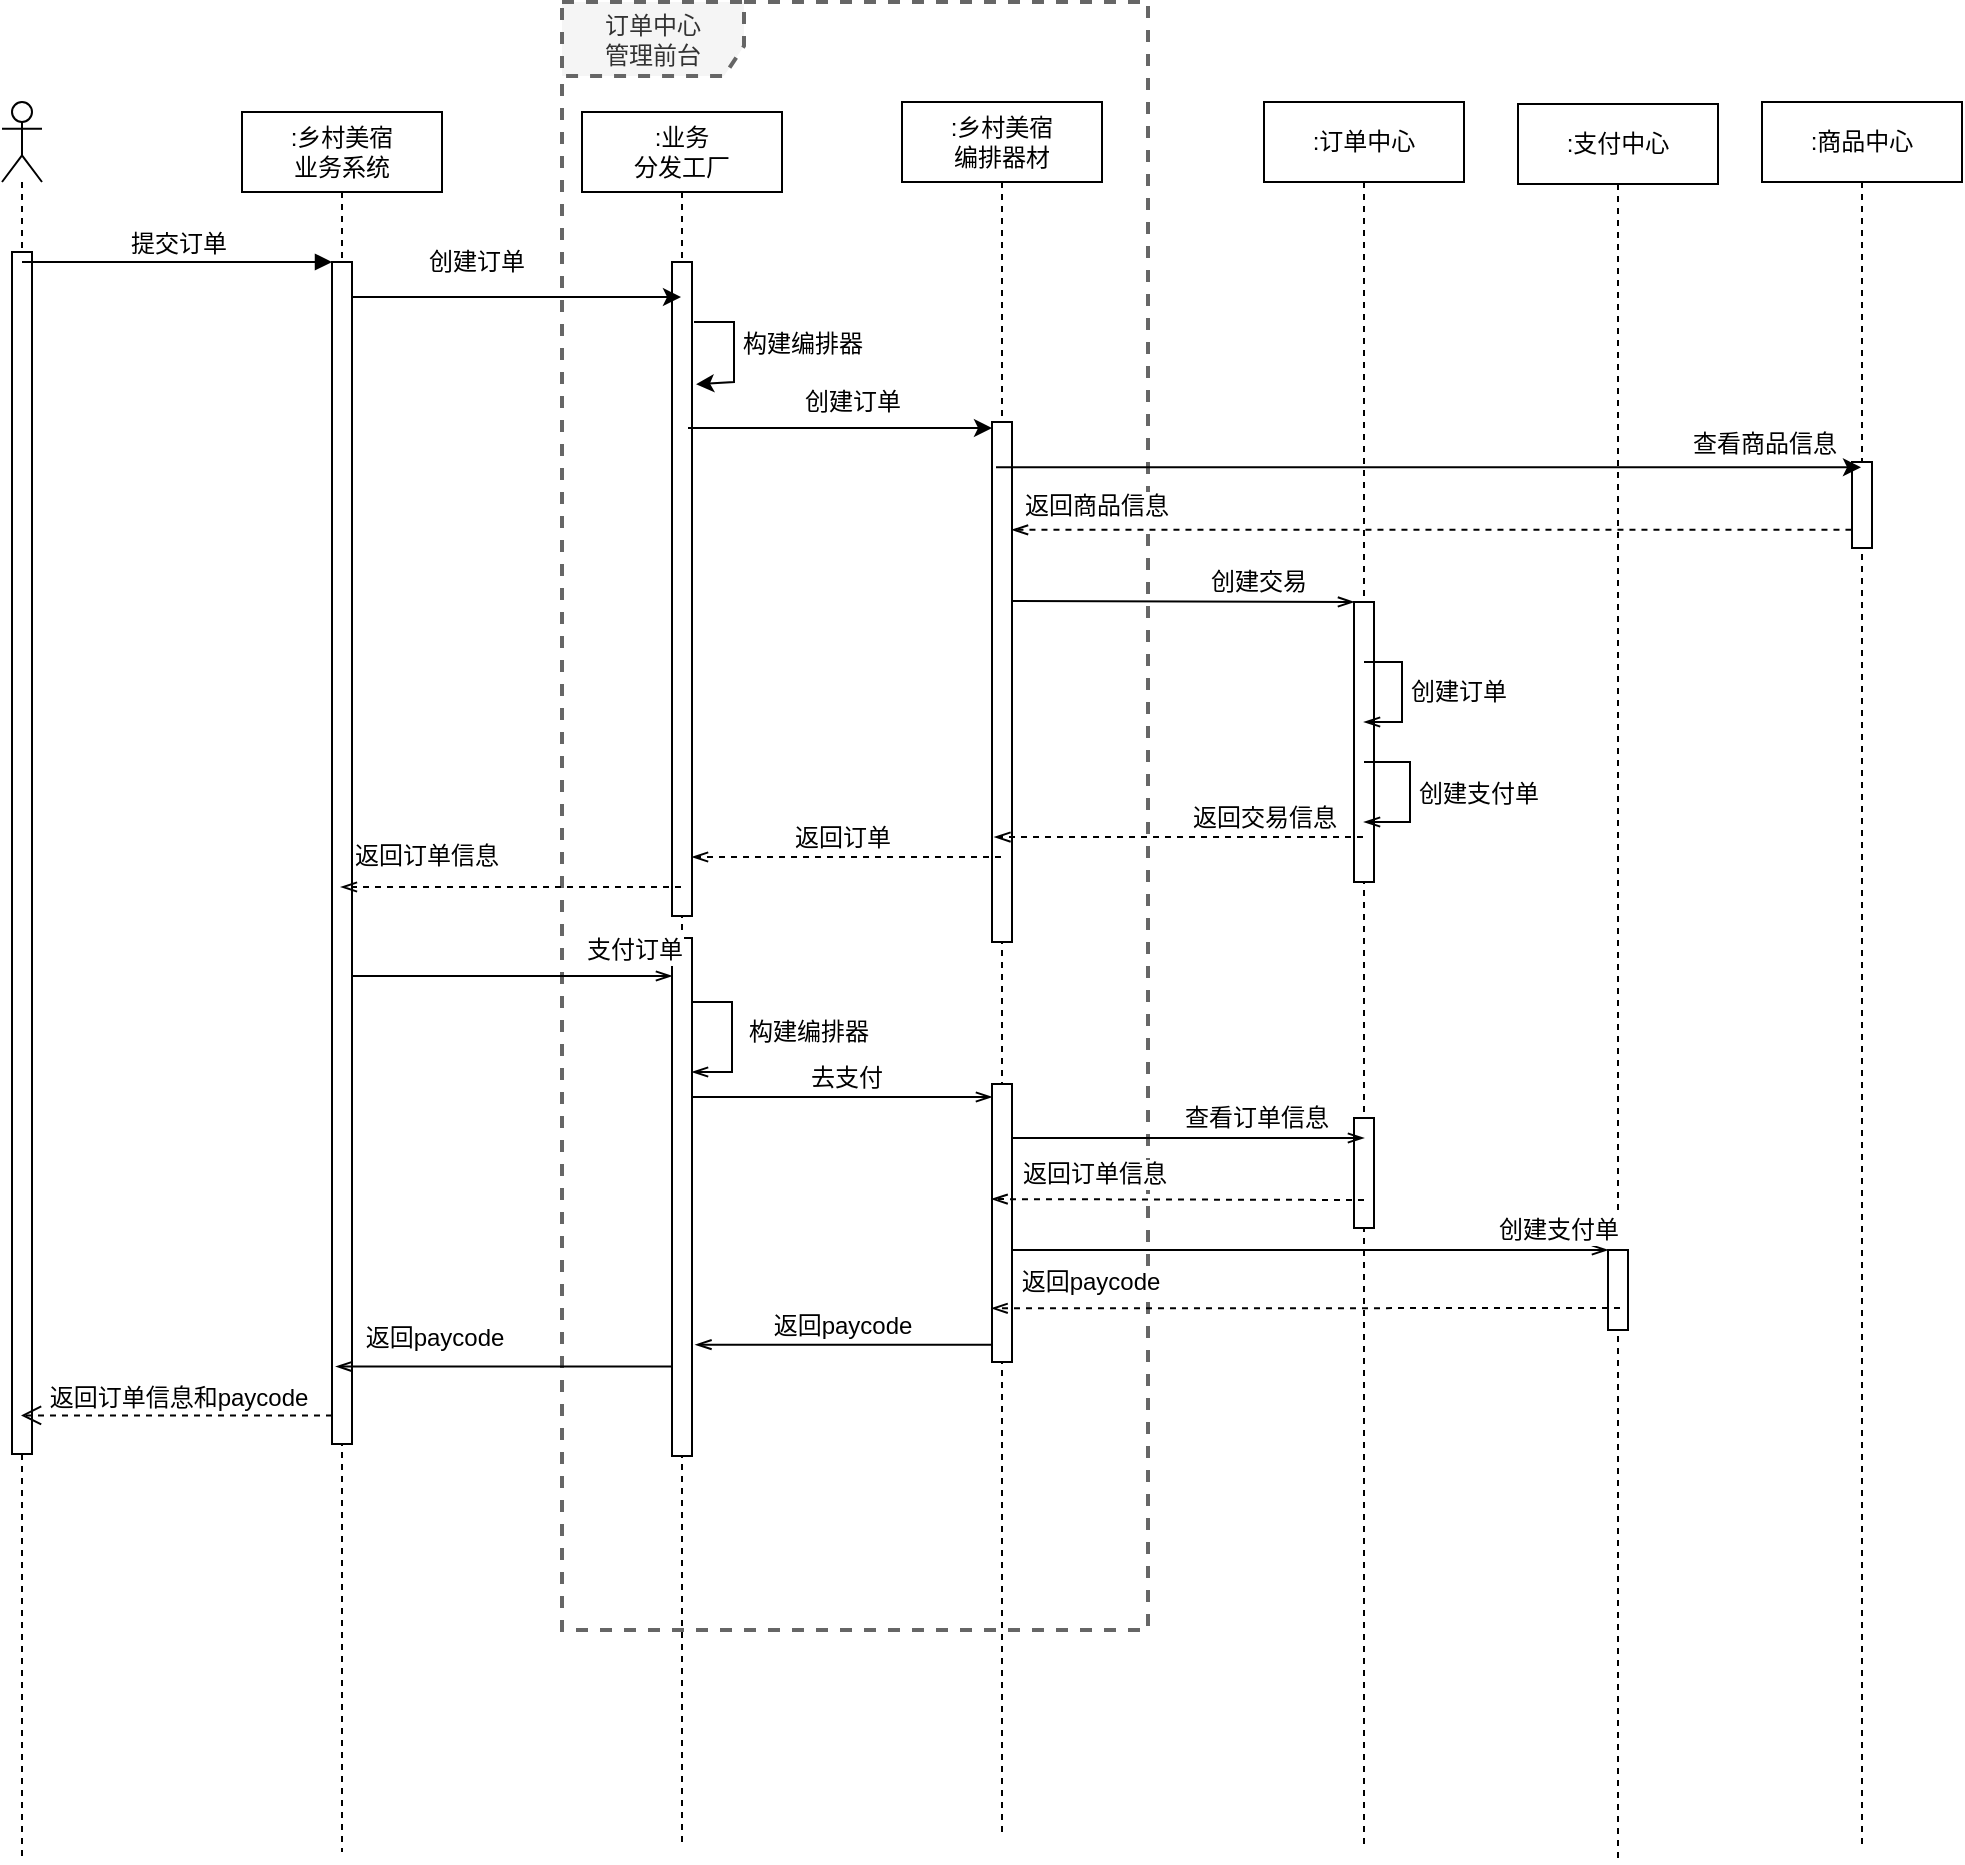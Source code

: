 <mxfile version="13.4.5" type="github" pages="2">
  <diagram id="gAt-9Gm0yhOiKPh7kjHq" name="提交订单">
    <mxGraphModel dx="1083" dy="1079" grid="0" gridSize="10" guides="1" tooltips="1" connect="1" arrows="1" fold="1" page="0" pageScale="1" pageWidth="827" pageHeight="1169" math="0" shadow="0">
      <root>
        <mxCell id="0" />
        <mxCell id="1" parent="0" />
        <mxCell id="vg4i-4gwripDsBsRWcko-1" value="订单中心&lt;br&gt;管理前台" style="shape=umlFrame;whiteSpace=wrap;html=1;labelBackgroundColor=none;fontSize=12;width=91;height=37;strokeColor=#666666;fontColor=#333333;fillColor=#f5f5f5;swimlaneFillColor=none;strokeWidth=2;dashed=1;" vertex="1" parent="1">
          <mxGeometry x="320" y="-10" width="293" height="814" as="geometry" />
        </mxCell>
        <mxCell id="vg4i-4gwripDsBsRWcko-2" value="" style="shape=umlLifeline;participant=umlActor;perimeter=lifelinePerimeter;whiteSpace=wrap;html=1;container=1;collapsible=0;recursiveResize=0;verticalAlign=top;spacingTop=36;outlineConnect=0;labelBackgroundColor=none;fontSize=12;size=40;" vertex="1" parent="1">
          <mxGeometry x="40" y="40" width="20" height="880" as="geometry" />
        </mxCell>
        <mxCell id="jK4DNSi2ChgV_M22fzrw-1" value="" style="html=1;points=[];perimeter=orthogonalPerimeter;" vertex="1" parent="vg4i-4gwripDsBsRWcko-2">
          <mxGeometry x="5" y="75" width="10" height="601" as="geometry" />
        </mxCell>
        <mxCell id="vg4i-4gwripDsBsRWcko-3" value=":乡村美宿&lt;br&gt;业务系统" style="shape=umlLifeline;perimeter=lifelinePerimeter;whiteSpace=wrap;html=1;container=1;collapsible=0;recursiveResize=0;outlineConnect=0;labelBackgroundColor=none;fontSize=12;" vertex="1" parent="1">
          <mxGeometry x="160" y="45" width="100" height="870" as="geometry" />
        </mxCell>
        <mxCell id="vg4i-4gwripDsBsRWcko-4" value="" style="html=1;points=[];perimeter=orthogonalPerimeter;labelBackgroundColor=none;fontSize=12;" vertex="1" parent="vg4i-4gwripDsBsRWcko-3">
          <mxGeometry x="45" y="75" width="10" height="591" as="geometry" />
        </mxCell>
        <mxCell id="vg4i-4gwripDsBsRWcko-5" value="提交订单" style="html=1;verticalAlign=bottom;endArrow=block;entryX=0;entryY=0;strokeColor=#000000;strokeWidth=1;fontSize=12;" edge="1" parent="1" source="vg4i-4gwripDsBsRWcko-2" target="vg4i-4gwripDsBsRWcko-4">
          <mxGeometry relative="1" as="geometry">
            <mxPoint x="135" y="230" as="sourcePoint" />
          </mxGeometry>
        </mxCell>
        <mxCell id="vg4i-4gwripDsBsRWcko-6" value="返回订单信息和paycode" style="html=1;verticalAlign=bottom;endArrow=open;dashed=1;endSize=8;exitX=0;exitY=0.95;strokeColor=#000000;strokeWidth=1;fontSize=12;" edge="1" parent="1">
          <mxGeometry x="-0.01" relative="1" as="geometry">
            <mxPoint x="49.5" y="696.7" as="targetPoint" />
            <mxPoint x="205" y="696.7" as="sourcePoint" />
            <mxPoint as="offset" />
          </mxGeometry>
        </mxCell>
        <mxCell id="vg4i-4gwripDsBsRWcko-7" value=":业务&lt;br&gt;分发工厂" style="shape=umlLifeline;perimeter=lifelinePerimeter;whiteSpace=wrap;html=1;container=1;collapsible=0;recursiveResize=0;outlineConnect=0;labelBackgroundColor=none;fontSize=12;" vertex="1" parent="1">
          <mxGeometry x="330" y="45" width="100" height="865" as="geometry" />
        </mxCell>
        <mxCell id="vg4i-4gwripDsBsRWcko-8" value="" style="html=1;points=[];perimeter=orthogonalPerimeter;labelBackgroundColor=none;fontSize=12;" vertex="1" parent="vg4i-4gwripDsBsRWcko-7">
          <mxGeometry x="45" y="75" width="10" height="327" as="geometry" />
        </mxCell>
        <mxCell id="vg4i-4gwripDsBsRWcko-9" value="构建编排器" style="edgeStyle=none;rounded=0;orthogonalLoop=1;jettySize=auto;html=1;strokeColor=#000000;strokeWidth=1;fontSize=12;entryX=1.103;entryY=0.175;entryDx=0;entryDy=0;entryPerimeter=0;" edge="1" parent="vg4i-4gwripDsBsRWcko-7">
          <mxGeometry x="-0.42" y="-36" relative="1" as="geometry">
            <mxPoint x="56" y="105" as="sourcePoint" />
            <mxPoint x="57.03" y="136.125" as="targetPoint" />
            <Array as="points">
              <mxPoint x="76" y="105" />
              <mxPoint x="76" y="135" />
            </Array>
            <mxPoint x="70" y="11" as="offset" />
          </mxGeometry>
        </mxCell>
        <mxCell id="vg4i-4gwripDsBsRWcko-10" value="" style="html=1;points=[];perimeter=orthogonalPerimeter;labelBackgroundColor=none;fontSize=12;" vertex="1" parent="vg4i-4gwripDsBsRWcko-7">
          <mxGeometry x="45" y="413" width="10" height="259" as="geometry" />
        </mxCell>
        <mxCell id="vg4i-4gwripDsBsRWcko-11" style="edgeStyle=none;rounded=0;orthogonalLoop=1;jettySize=auto;html=1;endArrow=openThin;endFill=0;strokeColor=#000000;strokeWidth=1;fontSize=12;" edge="1" parent="vg4i-4gwripDsBsRWcko-7">
          <mxGeometry relative="1" as="geometry">
            <mxPoint x="55" y="445" as="sourcePoint" />
            <mxPoint x="55" y="480" as="targetPoint" />
            <Array as="points">
              <mxPoint x="75" y="445" />
              <mxPoint x="75" y="480" />
            </Array>
          </mxGeometry>
        </mxCell>
        <mxCell id="vg4i-4gwripDsBsRWcko-12" value="构建编排器" style="edgeLabel;html=1;align=center;verticalAlign=middle;resizable=0;points=[];fontSize=12;" vertex="1" connectable="0" parent="vg4i-4gwripDsBsRWcko-11">
          <mxGeometry x="-0.107" y="-1" relative="1" as="geometry">
            <mxPoint x="39" y="1.67" as="offset" />
          </mxGeometry>
        </mxCell>
        <mxCell id="vg4i-4gwripDsBsRWcko-13" style="edgeStyle=none;rounded=0;orthogonalLoop=1;jettySize=auto;html=1;strokeColor=#000000;strokeWidth=1;fontSize=12;" edge="1" parent="1" target="vg4i-4gwripDsBsRWcko-7">
          <mxGeometry relative="1" as="geometry">
            <mxPoint x="215" y="137.5" as="sourcePoint" />
            <mxPoint x="392" y="138" as="targetPoint" />
          </mxGeometry>
        </mxCell>
        <mxCell id="vg4i-4gwripDsBsRWcko-14" value="创建订单" style="edgeLabel;html=1;align=center;verticalAlign=middle;resizable=0;points=[];fontSize=12;" vertex="1" connectable="0" parent="vg4i-4gwripDsBsRWcko-13">
          <mxGeometry x="-0.1" relative="1" as="geometry">
            <mxPoint x="-12.37" y="-17.5" as="offset" />
          </mxGeometry>
        </mxCell>
        <mxCell id="vg4i-4gwripDsBsRWcko-15" value=":乡村美宿&lt;br&gt;编排器材" style="shape=umlLifeline;perimeter=lifelinePerimeter;whiteSpace=wrap;html=1;container=1;collapsible=0;recursiveResize=0;outlineConnect=0;labelBackgroundColor=none;fontSize=12;" vertex="1" parent="1">
          <mxGeometry x="490" y="40" width="100" height="865" as="geometry" />
        </mxCell>
        <mxCell id="vg4i-4gwripDsBsRWcko-16" value="" style="html=1;points=[];perimeter=orthogonalPerimeter;labelBackgroundColor=none;fontSize=12;" vertex="1" parent="vg4i-4gwripDsBsRWcko-15">
          <mxGeometry x="45" y="160" width="10" height="260" as="geometry" />
        </mxCell>
        <mxCell id="vg4i-4gwripDsBsRWcko-17" value="" style="html=1;points=[];perimeter=orthogonalPerimeter;labelBackgroundColor=none;fontSize=12;" vertex="1" parent="vg4i-4gwripDsBsRWcko-15">
          <mxGeometry x="45" y="491" width="10" height="139" as="geometry" />
        </mxCell>
        <mxCell id="vg4i-4gwripDsBsRWcko-18" style="edgeStyle=none;rounded=0;orthogonalLoop=1;jettySize=auto;html=1;strokeColor=#000000;strokeWidth=1;fontSize=12;" edge="1" parent="1" target="vg4i-4gwripDsBsRWcko-16">
          <mxGeometry relative="1" as="geometry">
            <mxPoint x="383" y="203" as="sourcePoint" />
            <mxPoint x="603.43" y="202.8" as="targetPoint" />
          </mxGeometry>
        </mxCell>
        <mxCell id="vg4i-4gwripDsBsRWcko-19" value="创建订单" style="edgeLabel;html=1;align=center;verticalAlign=middle;resizable=0;points=[];fontSize=12;" vertex="1" connectable="0" parent="vg4i-4gwripDsBsRWcko-18">
          <mxGeometry x="0.08" y="3" relative="1" as="geometry">
            <mxPoint y="-9.8" as="offset" />
          </mxGeometry>
        </mxCell>
        <mxCell id="vg4i-4gwripDsBsRWcko-20" value=":商品中心" style="shape=umlLifeline;perimeter=lifelinePerimeter;whiteSpace=wrap;html=1;container=1;collapsible=0;recursiveResize=0;outlineConnect=0;labelBackgroundColor=none;fontSize=12;" vertex="1" parent="1">
          <mxGeometry x="920" y="40" width="100" height="874" as="geometry" />
        </mxCell>
        <mxCell id="vg4i-4gwripDsBsRWcko-21" value="" style="html=1;points=[];perimeter=orthogonalPerimeter;labelBackgroundColor=none;fontSize=12;" vertex="1" parent="vg4i-4gwripDsBsRWcko-20">
          <mxGeometry x="45" y="180" width="10" height="43" as="geometry" />
        </mxCell>
        <mxCell id="vg4i-4gwripDsBsRWcko-22" style="edgeStyle=none;rounded=0;orthogonalLoop=1;jettySize=auto;html=1;strokeColor=#000000;strokeWidth=1;fontSize=12;exitX=0.2;exitY=0.087;exitDx=0;exitDy=0;exitPerimeter=0;" edge="1" parent="1" source="vg4i-4gwripDsBsRWcko-16" target="vg4i-4gwripDsBsRWcko-20">
          <mxGeometry relative="1" as="geometry">
            <mxPoint x="599.667" y="222.5" as="sourcePoint" />
            <mxPoint x="1022" y="223" as="targetPoint" />
          </mxGeometry>
        </mxCell>
        <mxCell id="vg4i-4gwripDsBsRWcko-23" value="查看商品信息" style="edgeLabel;html=1;align=center;verticalAlign=middle;resizable=0;points=[];fontSize=12;" vertex="1" connectable="0" parent="vg4i-4gwripDsBsRWcko-22">
          <mxGeometry x="-0.018" y="1" relative="1" as="geometry">
            <mxPoint x="171.0" y="-11" as="offset" />
          </mxGeometry>
        </mxCell>
        <mxCell id="vg4i-4gwripDsBsRWcko-24" style="edgeStyle=none;rounded=0;orthogonalLoop=1;jettySize=auto;html=1;strokeColor=#000000;strokeWidth=1;fontSize=12;endArrow=openThin;endFill=0;dashed=1;exitX=-0.027;exitY=0.789;exitDx=0;exitDy=0;exitPerimeter=0;" edge="1" parent="1" source="vg4i-4gwripDsBsRWcko-21" target="vg4i-4gwripDsBsRWcko-16">
          <mxGeometry relative="1" as="geometry">
            <mxPoint x="1021" y="250" as="sourcePoint" />
            <mxPoint x="599.667" y="255.0" as="targetPoint" />
          </mxGeometry>
        </mxCell>
        <mxCell id="vg4i-4gwripDsBsRWcko-25" value="返回商品信息" style="edgeLabel;html=1;align=center;verticalAlign=middle;resizable=0;points=[];fontSize=12;" vertex="1" connectable="0" parent="vg4i-4gwripDsBsRWcko-24">
          <mxGeometry x="-0.303" y="-1" relative="1" as="geometry">
            <mxPoint x="-231.06" y="-11.43" as="offset" />
          </mxGeometry>
        </mxCell>
        <mxCell id="vg4i-4gwripDsBsRWcko-26" value=":订单中心" style="shape=umlLifeline;perimeter=lifelinePerimeter;whiteSpace=wrap;html=1;container=1;collapsible=0;recursiveResize=0;outlineConnect=0;labelBackgroundColor=none;fontSize=12;" vertex="1" parent="1">
          <mxGeometry x="671" y="40" width="100" height="873" as="geometry" />
        </mxCell>
        <mxCell id="vg4i-4gwripDsBsRWcko-27" value="" style="html=1;points=[];perimeter=orthogonalPerimeter;labelBackgroundColor=none;fontSize=12;" vertex="1" parent="vg4i-4gwripDsBsRWcko-26">
          <mxGeometry x="45" y="250" width="10" height="140" as="geometry" />
        </mxCell>
        <mxCell id="vg4i-4gwripDsBsRWcko-28" value="" style="html=1;points=[];perimeter=orthogonalPerimeter;labelBackgroundColor=none;fontSize=12;" vertex="1" parent="vg4i-4gwripDsBsRWcko-26">
          <mxGeometry x="45" y="508" width="10" height="55" as="geometry" />
        </mxCell>
        <mxCell id="vg4i-4gwripDsBsRWcko-29" style="edgeStyle=none;rounded=0;orthogonalLoop=1;jettySize=auto;html=1;endArrow=openThin;endFill=0;strokeColor=#000000;strokeWidth=1;fontSize=12;exitX=1.046;exitY=0.344;exitDx=0;exitDy=0;exitPerimeter=0;" edge="1" parent="1" source="vg4i-4gwripDsBsRWcko-16" target="vg4i-4gwripDsBsRWcko-27">
          <mxGeometry relative="1" as="geometry">
            <mxPoint x="486" y="293" as="sourcePoint" />
            <mxPoint x="722" y="300" as="targetPoint" />
          </mxGeometry>
        </mxCell>
        <mxCell id="vg4i-4gwripDsBsRWcko-30" value="创建交易" style="edgeLabel;html=1;align=center;verticalAlign=middle;resizable=0;points=[];fontSize=12;" vertex="1" connectable="0" parent="vg4i-4gwripDsBsRWcko-29">
          <mxGeometry x="0.43" relative="1" as="geometry">
            <mxPoint y="-10.44" as="offset" />
          </mxGeometry>
        </mxCell>
        <mxCell id="vg4i-4gwripDsBsRWcko-31" style="edgeStyle=none;rounded=0;orthogonalLoop=1;jettySize=auto;html=1;endArrow=openThin;endFill=0;strokeColor=#000000;strokeWidth=1;fontSize=12;" edge="1" parent="1" source="vg4i-4gwripDsBsRWcko-26" target="vg4i-4gwripDsBsRWcko-26">
          <mxGeometry relative="1" as="geometry">
            <mxPoint x="814.998" y="320" as="sourcePoint" />
            <mxPoint x="814.998" y="350" as="targetPoint" />
            <Array as="points">
              <mxPoint x="740" y="320" />
              <mxPoint x="740" y="350" />
            </Array>
          </mxGeometry>
        </mxCell>
        <mxCell id="vg4i-4gwripDsBsRWcko-32" value="创建订单" style="edgeLabel;html=1;align=center;verticalAlign=middle;resizable=0;points=[];fontSize=12;" vertex="1" connectable="0" parent="vg4i-4gwripDsBsRWcko-31">
          <mxGeometry x="-0.393" y="2" relative="1" as="geometry">
            <mxPoint x="26.0" y="13.5" as="offset" />
          </mxGeometry>
        </mxCell>
        <mxCell id="vg4i-4gwripDsBsRWcko-33" style="edgeStyle=none;rounded=0;orthogonalLoop=1;jettySize=auto;html=1;endArrow=openThin;endFill=0;strokeColor=#000000;strokeWidth=1;fontSize=12;" edge="1" parent="1" source="vg4i-4gwripDsBsRWcko-26" target="vg4i-4gwripDsBsRWcko-26">
          <mxGeometry relative="1" as="geometry">
            <mxPoint x="814.998" y="370" as="sourcePoint" />
            <mxPoint x="814.998" y="400" as="targetPoint" />
            <Array as="points">
              <mxPoint x="744" y="370" />
              <mxPoint x="744" y="400" />
            </Array>
          </mxGeometry>
        </mxCell>
        <mxCell id="vg4i-4gwripDsBsRWcko-34" value="创建支付单" style="edgeLabel;html=1;align=center;verticalAlign=middle;resizable=0;points=[];fontSize=12;" vertex="1" connectable="0" parent="vg4i-4gwripDsBsRWcko-33">
          <mxGeometry x="-0.393" y="2" relative="1" as="geometry">
            <mxPoint x="32" y="15.83" as="offset" />
          </mxGeometry>
        </mxCell>
        <mxCell id="vg4i-4gwripDsBsRWcko-35" style="edgeStyle=none;rounded=0;orthogonalLoop=1;jettySize=auto;html=1;endArrow=openThin;endFill=0;strokeColor=#000000;strokeWidth=1;fontSize=12;dashed=1;entryX=0.122;entryY=0.829;entryDx=0;entryDy=0;entryPerimeter=0;" edge="1" parent="1">
          <mxGeometry relative="1" as="geometry">
            <mxPoint x="720.5" y="407.54" as="sourcePoint" />
            <mxPoint x="536.22" y="407.54" as="targetPoint" />
          </mxGeometry>
        </mxCell>
        <mxCell id="vg4i-4gwripDsBsRWcko-36" value="返回交易信息" style="edgeLabel;html=1;align=center;verticalAlign=middle;resizable=0;points=[];fontSize=12;" vertex="1" connectable="0" parent="vg4i-4gwripDsBsRWcko-35">
          <mxGeometry x="-0.458" y="-1" relative="1" as="geometry">
            <mxPoint y="-9" as="offset" />
          </mxGeometry>
        </mxCell>
        <mxCell id="vg4i-4gwripDsBsRWcko-37" style="edgeStyle=none;rounded=0;orthogonalLoop=1;jettySize=auto;html=1;dashed=1;endArrow=openThin;endFill=0;strokeColor=#000000;strokeWidth=1;fontSize=12;" edge="1" parent="1">
          <mxGeometry relative="1" as="geometry">
            <mxPoint x="539.5" y="417.5" as="sourcePoint" />
            <mxPoint x="385" y="417.5" as="targetPoint" />
          </mxGeometry>
        </mxCell>
        <mxCell id="vg4i-4gwripDsBsRWcko-38" value="返回订单" style="edgeLabel;html=1;align=center;verticalAlign=middle;resizable=0;points=[];fontSize=12;" vertex="1" connectable="0" parent="vg4i-4gwripDsBsRWcko-37">
          <mxGeometry x="-0.145" y="-2" relative="1" as="geometry">
            <mxPoint x="-13.46" y="-8" as="offset" />
          </mxGeometry>
        </mxCell>
        <mxCell id="vg4i-4gwripDsBsRWcko-39" style="edgeStyle=none;rounded=0;orthogonalLoop=1;jettySize=auto;html=1;dashed=1;endArrow=openThin;endFill=0;strokeColor=#000000;strokeWidth=1;fontSize=12;" edge="1" parent="1">
          <mxGeometry relative="1" as="geometry">
            <mxPoint x="379.5" y="432.5" as="sourcePoint" />
            <mxPoint x="209.447" y="432.5" as="targetPoint" />
          </mxGeometry>
        </mxCell>
        <mxCell id="vg4i-4gwripDsBsRWcko-40" value="返回订单信息" style="edgeLabel;html=1;align=center;verticalAlign=middle;resizable=0;points=[];fontSize=12;" vertex="1" connectable="0" parent="vg4i-4gwripDsBsRWcko-39">
          <mxGeometry x="0.022" y="-1" relative="1" as="geometry">
            <mxPoint x="-41" y="-14.5" as="offset" />
          </mxGeometry>
        </mxCell>
        <mxCell id="vg4i-4gwripDsBsRWcko-41" style="edgeStyle=none;rounded=0;orthogonalLoop=1;jettySize=auto;html=1;endArrow=openThin;endFill=0;strokeColor=#000000;strokeWidth=1;fontSize=12;" edge="1" parent="1" target="vg4i-4gwripDsBsRWcko-10">
          <mxGeometry relative="1" as="geometry">
            <mxPoint x="215" y="477.0" as="sourcePoint" />
            <mxPoint x="410" y="477" as="targetPoint" />
          </mxGeometry>
        </mxCell>
        <mxCell id="vg4i-4gwripDsBsRWcko-42" value="支付订单" style="edgeLabel;html=1;align=center;verticalAlign=middle;resizable=0;points=[];fontSize=12;" vertex="1" connectable="0" parent="vg4i-4gwripDsBsRWcko-41">
          <mxGeometry x="-0.17" y="3" relative="1" as="geometry">
            <mxPoint x="74" y="-10" as="offset" />
          </mxGeometry>
        </mxCell>
        <mxCell id="vg4i-4gwripDsBsRWcko-43" value="去支付" style="edgeStyle=none;rounded=0;orthogonalLoop=1;jettySize=auto;html=1;endArrow=openThin;endFill=0;strokeColor=#000000;strokeWidth=1;fontSize=12;" edge="1" parent="1">
          <mxGeometry x="0.028" y="10" relative="1" as="geometry">
            <mxPoint x="385" y="537.5" as="sourcePoint" />
            <mxPoint x="535" y="537.5" as="targetPoint" />
            <mxPoint as="offset" />
          </mxGeometry>
        </mxCell>
        <mxCell id="vg4i-4gwripDsBsRWcko-44" style="edgeStyle=none;rounded=0;orthogonalLoop=1;jettySize=auto;html=1;endArrow=openThin;endFill=0;strokeColor=#000000;strokeWidth=1;fontSize=12;" edge="1" parent="1" source="vg4i-4gwripDsBsRWcko-17">
          <mxGeometry relative="1" as="geometry">
            <mxPoint x="615" y="558.04" as="sourcePoint" />
            <mxPoint x="721" y="558" as="targetPoint" />
          </mxGeometry>
        </mxCell>
        <mxCell id="vg4i-4gwripDsBsRWcko-45" value="查看订单信息" style="edgeLabel;html=1;align=center;verticalAlign=middle;resizable=0;points=[];fontSize=12;" vertex="1" connectable="0" parent="vg4i-4gwripDsBsRWcko-44">
          <mxGeometry x="0.142" y="1" relative="1" as="geometry">
            <mxPoint x="21" y="-9" as="offset" />
          </mxGeometry>
        </mxCell>
        <mxCell id="vg4i-4gwripDsBsRWcko-46" style="edgeStyle=none;rounded=0;orthogonalLoop=1;jettySize=auto;html=1;endArrow=openThin;endFill=0;strokeColor=#000000;strokeWidth=1;fontSize=12;dashed=1;entryX=-0.02;entryY=0.414;entryDx=0;entryDy=0;entryPerimeter=0;" edge="1" parent="1" target="vg4i-4gwripDsBsRWcko-17">
          <mxGeometry relative="1" as="geometry">
            <mxPoint x="721" y="589" as="sourcePoint" />
            <mxPoint x="615" y="585.5" as="targetPoint" />
          </mxGeometry>
        </mxCell>
        <mxCell id="vg4i-4gwripDsBsRWcko-47" value="返回订单信息" style="edgeLabel;html=1;align=center;verticalAlign=middle;resizable=0;points=[];fontSize=12;" vertex="1" connectable="0" parent="vg4i-4gwripDsBsRWcko-46">
          <mxGeometry x="-0.423" y="-3" relative="1" as="geometry">
            <mxPoint x="-81.67" y="-10.37" as="offset" />
          </mxGeometry>
        </mxCell>
        <mxCell id="vg4i-4gwripDsBsRWcko-48" value=":支付中心" style="shape=umlLifeline;perimeter=lifelinePerimeter;whiteSpace=wrap;html=1;container=1;collapsible=0;recursiveResize=0;outlineConnect=0;labelBackgroundColor=none;fontSize=12;" vertex="1" parent="1">
          <mxGeometry x="798" y="41" width="100" height="879" as="geometry" />
        </mxCell>
        <mxCell id="vg4i-4gwripDsBsRWcko-49" value="" style="html=1;points=[];perimeter=orthogonalPerimeter;labelBackgroundColor=none;fontSize=12;" vertex="1" parent="vg4i-4gwripDsBsRWcko-48">
          <mxGeometry x="45" y="573" width="10" height="40" as="geometry" />
        </mxCell>
        <mxCell id="vg4i-4gwripDsBsRWcko-50" style="edgeStyle=none;rounded=0;orthogonalLoop=1;jettySize=auto;html=1;endArrow=openThin;endFill=0;strokeColor=#000000;strokeWidth=1;fontSize=12;" edge="1" parent="1" source="vg4i-4gwripDsBsRWcko-17" target="vg4i-4gwripDsBsRWcko-49">
          <mxGeometry relative="1" as="geometry">
            <mxPoint x="615" y="613.64" as="sourcePoint" />
            <mxPoint x="1211.91" y="613.64" as="targetPoint" />
          </mxGeometry>
        </mxCell>
        <mxCell id="vg4i-4gwripDsBsRWcko-51" value="创建支付单" style="edgeLabel;html=1;align=center;verticalAlign=middle;resizable=0;points=[];fontSize=12;" vertex="1" connectable="0" parent="vg4i-4gwripDsBsRWcko-50">
          <mxGeometry x="0.799" relative="1" as="geometry">
            <mxPoint x="5" y="-10.5" as="offset" />
          </mxGeometry>
        </mxCell>
        <mxCell id="vg4i-4gwripDsBsRWcko-52" style="edgeStyle=none;rounded=0;orthogonalLoop=1;jettySize=auto;html=1;dashed=1;endArrow=openThin;endFill=0;strokeColor=#000000;strokeWidth=1;fontSize=12;entryX=-0.02;entryY=0.807;entryDx=0;entryDy=0;entryPerimeter=0;" edge="1" parent="1" target="vg4i-4gwripDsBsRWcko-17">
          <mxGeometry relative="1" as="geometry">
            <mxPoint x="849" y="643" as="sourcePoint" />
            <mxPoint x="616" y="641" as="targetPoint" />
          </mxGeometry>
        </mxCell>
        <mxCell id="vg4i-4gwripDsBsRWcko-53" value="返回paycode" style="edgeLabel;html=1;align=center;verticalAlign=middle;resizable=0;points=[];fontSize=12;" vertex="1" connectable="0" parent="vg4i-4gwripDsBsRWcko-52">
          <mxGeometry x="-0.741" relative="1" as="geometry">
            <mxPoint x="-224.67" y="-13.02" as="offset" />
          </mxGeometry>
        </mxCell>
        <mxCell id="vg4i-4gwripDsBsRWcko-54" value="返回paycode" style="edgeStyle=none;rounded=0;orthogonalLoop=1;jettySize=auto;html=1;entryX=1.173;entryY=0.785;entryDx=0;entryDy=0;entryPerimeter=0;endArrow=openThin;endFill=0;strokeColor=#000000;strokeWidth=1;fontSize=12;" edge="1" parent="1" source="vg4i-4gwripDsBsRWcko-17" target="vg4i-4gwripDsBsRWcko-10">
          <mxGeometry x="0.009" y="-9" relative="1" as="geometry">
            <mxPoint as="offset" />
          </mxGeometry>
        </mxCell>
        <mxCell id="vg4i-4gwripDsBsRWcko-55" style="edgeStyle=none;rounded=0;orthogonalLoop=1;jettySize=auto;html=1;entryX=0.201;entryY=0.845;entryDx=0;entryDy=0;entryPerimeter=0;endArrow=openThin;endFill=0;strokeColor=#000000;strokeWidth=1;fontSize=12;" edge="1" parent="1">
          <mxGeometry relative="1" as="geometry">
            <mxPoint x="375" y="672.27" as="sourcePoint" />
            <mxPoint x="207.01" y="672.27" as="targetPoint" />
          </mxGeometry>
        </mxCell>
        <mxCell id="vg4i-4gwripDsBsRWcko-56" value="返回paycode" style="edgeLabel;html=1;align=center;verticalAlign=middle;resizable=0;points=[];fontSize=12;" vertex="1" connectable="0" parent="vg4i-4gwripDsBsRWcko-55">
          <mxGeometry x="0.505" y="-2" relative="1" as="geometry">
            <mxPoint x="7" y="-12.27" as="offset" />
          </mxGeometry>
        </mxCell>
      </root>
    </mxGraphModel>
  </diagram>
  <diagram id="b2lKmSlSZYIz-eqxUc-Y" name="支付订单">
    <mxGraphModel dx="1125" dy="679" grid="0" gridSize="10" guides="1" tooltips="1" connect="1" arrows="1" fold="1" page="0" pageScale="1" pageWidth="827" pageHeight="1169" math="0" shadow="0">
      <root>
        <mxCell id="8MQQOa8CTJbcQH2kje4L-0" />
        <mxCell id="8MQQOa8CTJbcQH2kje4L-1" parent="8MQQOa8CTJbcQH2kje4L-0" />
        <mxCell id="ahgxw3OeHbJRb-oqSajo-90" value=":交易管理前台" style="shape=umlLifeline;perimeter=lifelinePerimeter;whiteSpace=wrap;html=1;container=1;collapsible=0;recursiveResize=0;outlineConnect=0;labelBackgroundColor=none;fontSize=12;" vertex="1" parent="8MQQOa8CTJbcQH2kje4L-1">
          <mxGeometry x="556" y="37.0" width="100" height="873" as="geometry" />
        </mxCell>
        <mxCell id="ahgxw3OeHbJRb-oqSajo-91" value="" style="html=1;points=[];perimeter=orthogonalPerimeter;" vertex="1" parent="ahgxw3OeHbJRb-oqSajo-90">
          <mxGeometry x="45" y="518" width="10" height="61" as="geometry" />
        </mxCell>
        <mxCell id="ahgxw3OeHbJRb-oqSajo-103" value="" style="html=1;points=[];perimeter=orthogonalPerimeter;" vertex="1" parent="ahgxw3OeHbJRb-oqSajo-90">
          <mxGeometry x="45" y="605" width="10" height="80" as="geometry" />
        </mxCell>
        <mxCell id="ahgxw3OeHbJRb-oqSajo-105" value="更新业务视图" style="edgeStyle=none;rounded=0;orthogonalLoop=1;jettySize=auto;html=1;" edge="1" parent="ahgxw3OeHbJRb-oqSajo-90">
          <mxGeometry x="0.453" y="-40" relative="1" as="geometry">
            <mxPoint x="50" y="632" as="sourcePoint" />
            <mxPoint x="50" y="675" as="targetPoint" />
            <Array as="points">
              <mxPoint x="76" y="632" />
              <mxPoint x="76" y="675" />
            </Array>
            <mxPoint x="36" y="22" as="offset" />
          </mxGeometry>
        </mxCell>
        <mxCell id="ahgxw3OeHbJRb-oqSajo-1" value="" style="shape=umlLifeline;participant=umlActor;perimeter=lifelinePerimeter;whiteSpace=wrap;html=1;container=1;collapsible=0;recursiveResize=0;verticalAlign=top;spacingTop=36;outlineConnect=0;labelBackgroundColor=none;fontSize=12;size=40;" vertex="1" parent="8MQQOa8CTJbcQH2kje4L-1">
          <mxGeometry x="204" y="37.0" width="20" height="880" as="geometry" />
        </mxCell>
        <mxCell id="ahgxw3OeHbJRb-oqSajo-2" value="" style="html=1;points=[];perimeter=orthogonalPerimeter;" vertex="1" parent="ahgxw3OeHbJRb-oqSajo-1">
          <mxGeometry x="5" y="75" width="10" height="202" as="geometry" />
        </mxCell>
        <mxCell id="ahgxw3OeHbJRb-oqSajo-67" value="" style="html=1;points=[];perimeter=orthogonalPerimeter;" vertex="1" parent="ahgxw3OeHbJRb-oqSajo-1">
          <mxGeometry x="5" y="285" width="10" height="191" as="geometry" />
        </mxCell>
        <mxCell id="ahgxw3OeHbJRb-oqSajo-7" value=":支付网关" style="shape=umlLifeline;perimeter=lifelinePerimeter;whiteSpace=wrap;html=1;container=1;collapsible=0;recursiveResize=0;outlineConnect=0;labelBackgroundColor=none;fontSize=12;" vertex="1" parent="8MQQOa8CTJbcQH2kje4L-1">
          <mxGeometry x="285" y="37.0" width="100" height="865" as="geometry" />
        </mxCell>
        <mxCell id="ahgxw3OeHbJRb-oqSajo-8" value="" style="html=1;points=[];perimeter=orthogonalPerimeter;labelBackgroundColor=none;fontSize=12;" vertex="1" parent="ahgxw3OeHbJRb-oqSajo-7">
          <mxGeometry x="45" y="75" width="10" height="192" as="geometry" />
        </mxCell>
        <mxCell id="ahgxw3OeHbJRb-oqSajo-76" value="" style="html=1;points=[];perimeter=orthogonalPerimeter;" vertex="1" parent="ahgxw3OeHbJRb-oqSajo-7">
          <mxGeometry x="45" y="435" width="10" height="80" as="geometry" />
        </mxCell>
        <mxCell id="ahgxw3OeHbJRb-oqSajo-106" value="" style="html=1;points=[];perimeter=orthogonalPerimeter;" vertex="1" parent="ahgxw3OeHbJRb-oqSajo-7">
          <mxGeometry x="45" y="295" width="10" height="87" as="geometry" />
        </mxCell>
        <mxCell id="ahgxw3OeHbJRb-oqSajo-13" style="edgeStyle=none;rounded=0;orthogonalLoop=1;jettySize=auto;html=1;strokeColor=#000000;strokeWidth=1;fontSize=12;" edge="1" parent="8MQQOa8CTJbcQH2kje4L-1" target="ahgxw3OeHbJRb-oqSajo-7">
          <mxGeometry relative="1" as="geometry">
            <mxPoint x="215" y="137.5" as="sourcePoint" />
            <mxPoint x="392" y="138" as="targetPoint" />
          </mxGeometry>
        </mxCell>
        <mxCell id="ahgxw3OeHbJRb-oqSajo-14" value="支付订单" style="edgeLabel;html=1;align=center;verticalAlign=middle;resizable=0;points=[];fontSize=12;" vertex="1" connectable="0" parent="ahgxw3OeHbJRb-oqSajo-13">
          <mxGeometry x="-0.1" relative="1" as="geometry">
            <mxPoint x="11" y="-10.5" as="offset" />
          </mxGeometry>
        </mxCell>
        <mxCell id="ahgxw3OeHbJRb-oqSajo-20" value=":三方支付" style="shape=umlLifeline;perimeter=lifelinePerimeter;whiteSpace=wrap;html=1;container=1;collapsible=0;recursiveResize=0;outlineConnect=0;labelBackgroundColor=none;fontSize=12;" vertex="1" parent="8MQQOa8CTJbcQH2kje4L-1">
          <mxGeometry x="952" y="37" width="100" height="874" as="geometry" />
        </mxCell>
        <mxCell id="ahgxw3OeHbJRb-oqSajo-21" value="" style="html=1;points=[];perimeter=orthogonalPerimeter;labelBackgroundColor=none;fontSize=12;" vertex="1" parent="ahgxw3OeHbJRb-oqSajo-20">
          <mxGeometry x="45" y="402" width="10" height="27" as="geometry" />
        </mxCell>
        <mxCell id="ahgxw3OeHbJRb-oqSajo-75" value="" style="html=1;points=[];perimeter=orthogonalPerimeter;" vertex="1" parent="ahgxw3OeHbJRb-oqSajo-20">
          <mxGeometry x="45" y="436" width="10" height="25" as="geometry" />
        </mxCell>
        <mxCell id="ahgxw3OeHbJRb-oqSajo-111" value="" style="html=1;points=[];perimeter=orthogonalPerimeter;" vertex="1" parent="ahgxw3OeHbJRb-oqSajo-20">
          <mxGeometry x="45" y="312" width="10" height="41" as="geometry" />
        </mxCell>
        <mxCell id="ahgxw3OeHbJRb-oqSajo-26" value=":支付中心" style="shape=umlLifeline;perimeter=lifelinePerimeter;whiteSpace=wrap;html=1;container=1;collapsible=0;recursiveResize=0;outlineConnect=0;labelBackgroundColor=none;fontSize=12;" vertex="1" parent="8MQQOa8CTJbcQH2kje4L-1">
          <mxGeometry x="421" y="37.0" width="100" height="873" as="geometry" />
        </mxCell>
        <mxCell id="ahgxw3OeHbJRb-oqSajo-57" value="" style="html=1;points=[];perimeter=orthogonalPerimeter;" vertex="1" parent="ahgxw3OeHbJRb-oqSajo-26">
          <mxGeometry x="45" y="111" width="10" height="139" as="geometry" />
        </mxCell>
        <mxCell id="ahgxw3OeHbJRb-oqSajo-60" style="edgeStyle=none;rounded=0;orthogonalLoop=1;jettySize=auto;html=1;" edge="1" parent="ahgxw3OeHbJRb-oqSajo-26">
          <mxGeometry relative="1" as="geometry">
            <mxPoint x="55" y="137.0" as="sourcePoint" />
            <mxPoint x="49.5" y="174.0" as="targetPoint" />
            <Array as="points">
              <mxPoint x="75" y="137" />
              <mxPoint x="75" y="174" />
            </Array>
          </mxGeometry>
        </mxCell>
        <mxCell id="ahgxw3OeHbJRb-oqSajo-61" value="查询支付信息" style="edgeLabel;html=1;align=center;verticalAlign=middle;resizable=0;points=[];" vertex="1" connectable="0" parent="ahgxw3OeHbJRb-oqSajo-60">
          <mxGeometry x="-0.485" y="3" relative="1" as="geometry">
            <mxPoint x="42" y="20.5" as="offset" />
          </mxGeometry>
        </mxCell>
        <mxCell id="ahgxw3OeHbJRb-oqSajo-80" value="" style="html=1;points=[];perimeter=orthogonalPerimeter;" vertex="1" parent="ahgxw3OeHbJRb-oqSajo-26">
          <mxGeometry x="45" y="466" width="10" height="41" as="geometry" />
        </mxCell>
        <mxCell id="ahgxw3OeHbJRb-oqSajo-110" value="" style="html=1;points=[];perimeter=orthogonalPerimeter;" vertex="1" parent="ahgxw3OeHbJRb-oqSajo-26">
          <mxGeometry x="45" y="304" width="10" height="65" as="geometry" />
        </mxCell>
        <mxCell id="ahgxw3OeHbJRb-oqSajo-58" style="edgeStyle=none;rounded=0;orthogonalLoop=1;jettySize=auto;html=1;" edge="1" parent="8MQQOa8CTJbcQH2kje4L-1">
          <mxGeometry relative="1" as="geometry">
            <mxPoint x="335" y="162" as="sourcePoint" />
            <mxPoint x="473" y="162" as="targetPoint" />
          </mxGeometry>
        </mxCell>
        <mxCell id="ahgxw3OeHbJRb-oqSajo-59" value="支付订单" style="edgeLabel;html=1;align=center;verticalAlign=middle;resizable=0;points=[];" vertex="1" connectable="0" parent="ahgxw3OeHbJRb-oqSajo-58">
          <mxGeometry x="0.174" y="3" relative="1" as="geometry">
            <mxPoint x="-3" y="-7.95" as="offset" />
          </mxGeometry>
        </mxCell>
        <mxCell id="ahgxw3OeHbJRb-oqSajo-63" style="edgeStyle=none;rounded=0;orthogonalLoop=1;jettySize=auto;html=1;" edge="1" parent="8MQQOa8CTJbcQH2kje4L-1">
          <mxGeometry relative="1" as="geometry">
            <mxPoint x="470.5" y="277" as="sourcePoint" />
            <mxPoint x="330" y="277" as="targetPoint" />
          </mxGeometry>
        </mxCell>
        <mxCell id="ahgxw3OeHbJRb-oqSajo-64" value="返回支付方式列表" style="edgeLabel;html=1;align=center;verticalAlign=middle;resizable=0;points=[];" vertex="1" connectable="0" parent="ahgxw3OeHbJRb-oqSajo-63">
          <mxGeometry x="-0.117" relative="1" as="geometry">
            <mxPoint x="-7.5" y="-13" as="offset" />
          </mxGeometry>
        </mxCell>
        <mxCell id="ahgxw3OeHbJRb-oqSajo-65" style="edgeStyle=none;rounded=0;orthogonalLoop=1;jettySize=auto;html=1;" edge="1" parent="8MQQOa8CTJbcQH2kje4L-1">
          <mxGeometry relative="1" as="geometry">
            <mxPoint x="330" y="294" as="sourcePoint" />
            <mxPoint x="212" y="294" as="targetPoint" />
          </mxGeometry>
        </mxCell>
        <mxCell id="ahgxw3OeHbJRb-oqSajo-66" value="返回支付方式列表" style="edgeLabel;html=1;align=center;verticalAlign=middle;resizable=0;points=[];" vertex="1" connectable="0" parent="ahgxw3OeHbJRb-oqSajo-65">
          <mxGeometry x="0.008" y="-1" relative="1" as="geometry">
            <mxPoint x="1" y="-11" as="offset" />
          </mxGeometry>
        </mxCell>
        <mxCell id="ahgxw3OeHbJRb-oqSajo-62" value="加载可用支付方式" style="edgeStyle=none;rounded=0;orthogonalLoop=1;jettySize=auto;html=1;" edge="1" parent="8MQQOa8CTJbcQH2kje4L-1">
          <mxGeometry x="0.44" y="-58" relative="1" as="geometry">
            <mxPoint x="470.5" y="223" as="sourcePoint" />
            <mxPoint x="470.5" y="263" as="targetPoint" />
            <Array as="points">
              <mxPoint x="496" y="223" />
              <mxPoint x="496" y="263" />
            </Array>
            <mxPoint x="55" y="38" as="offset" />
          </mxGeometry>
        </mxCell>
        <mxCell id="ahgxw3OeHbJRb-oqSajo-71" style="edgeStyle=none;rounded=0;orthogonalLoop=1;jettySize=auto;html=1;entryX=-0.091;entryY=0.252;entryDx=0;entryDy=0;entryPerimeter=0;" edge="1" parent="8MQQOa8CTJbcQH2kje4L-1">
          <mxGeometry relative="1" as="geometry">
            <mxPoint x="996.09" y="442.616" as="targetPoint" />
            <mxPoint x="219" y="442.616" as="sourcePoint" />
          </mxGeometry>
        </mxCell>
        <mxCell id="ahgxw3OeHbJRb-oqSajo-72" value="支付" style="edgeLabel;html=1;align=center;verticalAlign=middle;resizable=0;points=[];" vertex="1" connectable="0" parent="ahgxw3OeHbJRb-oqSajo-71">
          <mxGeometry x="0.64" relative="1" as="geometry">
            <mxPoint x="104" y="-10.62" as="offset" />
          </mxGeometry>
        </mxCell>
        <mxCell id="ahgxw3OeHbJRb-oqSajo-73" style="edgeStyle=none;rounded=0;orthogonalLoop=1;jettySize=auto;html=1;" edge="1" parent="8MQQOa8CTJbcQH2kje4L-1">
          <mxGeometry relative="1" as="geometry">
            <mxPoint x="1003" y="463" as="sourcePoint" />
            <mxPoint x="213.5" y="462.5" as="targetPoint" />
          </mxGeometry>
        </mxCell>
        <mxCell id="ahgxw3OeHbJRb-oqSajo-74" value="支付结果" style="edgeLabel;html=1;align=center;verticalAlign=middle;resizable=0;points=[];" vertex="1" connectable="0" parent="ahgxw3OeHbJRb-oqSajo-73">
          <mxGeometry x="0.737" y="-2" relative="1" as="geometry">
            <mxPoint x="-65.5" y="-8.5" as="offset" />
          </mxGeometry>
        </mxCell>
        <mxCell id="ahgxw3OeHbJRb-oqSajo-77" style="edgeStyle=none;rounded=0;orthogonalLoop=1;jettySize=auto;html=1;" edge="1" parent="8MQQOa8CTJbcQH2kje4L-1">
          <mxGeometry relative="1" as="geometry">
            <mxPoint x="1001.5" y="484" as="sourcePoint" />
            <mxPoint x="335" y="484" as="targetPoint" />
          </mxGeometry>
        </mxCell>
        <mxCell id="ahgxw3OeHbJRb-oqSajo-78" value="支付结果回调" style="edgeLabel;html=1;align=center;verticalAlign=middle;resizable=0;points=[];" vertex="1" connectable="0" parent="ahgxw3OeHbJRb-oqSajo-77">
          <mxGeometry x="-0.298" y="2" relative="1" as="geometry">
            <mxPoint x="-376.5" y="-12" as="offset" />
          </mxGeometry>
        </mxCell>
        <mxCell id="ahgxw3OeHbJRb-oqSajo-81" style="edgeStyle=none;rounded=0;orthogonalLoop=1;jettySize=auto;html=1;exitX=0.891;exitY=0.536;exitDx=0;exitDy=0;exitPerimeter=0;" edge="1" parent="8MQQOa8CTJbcQH2kje4L-1" source="ahgxw3OeHbJRb-oqSajo-76" target="ahgxw3OeHbJRb-oqSajo-80">
          <mxGeometry relative="1" as="geometry">
            <mxPoint x="340" y="556" as="sourcePoint" />
            <mxPoint x="470.5" y="551" as="targetPoint" />
          </mxGeometry>
        </mxCell>
        <mxCell id="ahgxw3OeHbJRb-oqSajo-82" value="修改支付单状态" style="edgeLabel;html=1;align=center;verticalAlign=middle;resizable=0;points=[];" vertex="1" connectable="0" parent="ahgxw3OeHbJRb-oqSajo-81">
          <mxGeometry x="-0.309" y="1" relative="1" as="geometry">
            <mxPoint x="7" y="-8" as="offset" />
          </mxGeometry>
        </mxCell>
        <mxCell id="ahgxw3OeHbJRb-oqSajo-83" value="：消息中心" style="shape=umlLifeline;perimeter=lifelinePerimeter;whiteSpace=wrap;html=1;container=1;collapsible=0;recursiveResize=0;outlineConnect=0;labelBackgroundColor=none;fontSize=12;" vertex="1" parent="8MQQOa8CTJbcQH2kje4L-1">
          <mxGeometry x="823" y="37.0" width="100" height="873" as="geometry" />
        </mxCell>
        <mxCell id="ahgxw3OeHbJRb-oqSajo-87" value="" style="html=1;points=[];perimeter=orthogonalPerimeter;" vertex="1" parent="ahgxw3OeHbJRb-oqSajo-83">
          <mxGeometry x="45" y="484" width="10" height="61" as="geometry" />
        </mxCell>
        <mxCell id="ahgxw3OeHbJRb-oqSajo-100" value="" style="html=1;points=[];perimeter=orthogonalPerimeter;" vertex="1" parent="ahgxw3OeHbJRb-oqSajo-83">
          <mxGeometry x="45" y="579" width="10" height="48" as="geometry" />
        </mxCell>
        <mxCell id="ahgxw3OeHbJRb-oqSajo-88" style="edgeStyle=none;rounded=0;orthogonalLoop=1;jettySize=auto;html=1;" edge="1" parent="8MQQOa8CTJbcQH2kje4L-1">
          <mxGeometry relative="1" as="geometry">
            <mxPoint x="476" y="530.5" as="sourcePoint" />
            <mxPoint x="872.5" y="530.5" as="targetPoint" />
          </mxGeometry>
        </mxCell>
        <mxCell id="ahgxw3OeHbJRb-oqSajo-89" value="消息广播" style="edgeLabel;html=1;align=center;verticalAlign=middle;resizable=0;points=[];" vertex="1" connectable="0" parent="ahgxw3OeHbJRb-oqSajo-88">
          <mxGeometry x="0.078" relative="1" as="geometry">
            <mxPoint x="133" y="-9.5" as="offset" />
          </mxGeometry>
        </mxCell>
        <mxCell id="ahgxw3OeHbJRb-oqSajo-94" style="edgeStyle=none;rounded=0;orthogonalLoop=1;jettySize=auto;html=1;entryX=0.855;entryY=0.315;entryDx=0;entryDy=0;entryPerimeter=0;" edge="1" parent="8MQQOa8CTJbcQH2kje4L-1" target="ahgxw3OeHbJRb-oqSajo-91">
          <mxGeometry relative="1" as="geometry">
            <mxPoint x="872.5" y="574.215" as="sourcePoint" />
            <mxPoint x="624.5" y="574.5" as="targetPoint" />
          </mxGeometry>
        </mxCell>
        <mxCell id="ahgxw3OeHbJRb-oqSajo-95" value="消息订阅" style="edgeLabel;html=1;align=center;verticalAlign=middle;resizable=0;points=[];" vertex="1" connectable="0" parent="ahgxw3OeHbJRb-oqSajo-94">
          <mxGeometry x="0.219" y="-4" relative="1" as="geometry">
            <mxPoint x="-10" y="-6.5" as="offset" />
          </mxGeometry>
        </mxCell>
        <mxCell id="ahgxw3OeHbJRb-oqSajo-96" value=":订单中心" style="shape=umlLifeline;perimeter=lifelinePerimeter;whiteSpace=wrap;html=1;container=1;collapsible=0;recursiveResize=0;outlineConnect=0;labelBackgroundColor=none;fontSize=12;" vertex="1" parent="8MQQOa8CTJbcQH2kje4L-1">
          <mxGeometry x="689" y="37" width="100" height="873" as="geometry" />
        </mxCell>
        <mxCell id="ahgxw3OeHbJRb-oqSajo-97" value="" style="html=1;points=[];perimeter=orthogonalPerimeter;" vertex="1" parent="ahgxw3OeHbJRb-oqSajo-96">
          <mxGeometry x="45" y="561" width="10" height="39" as="geometry" />
        </mxCell>
        <mxCell id="ahgxw3OeHbJRb-oqSajo-98" style="edgeStyle=none;rounded=0;orthogonalLoop=1;jettySize=auto;html=1;" edge="1" parent="8MQQOa8CTJbcQH2kje4L-1" source="ahgxw3OeHbJRb-oqSajo-91">
          <mxGeometry relative="1" as="geometry">
            <mxPoint x="630" y="608.5" as="sourcePoint" />
            <mxPoint x="734" y="609" as="targetPoint" />
          </mxGeometry>
        </mxCell>
        <mxCell id="ahgxw3OeHbJRb-oqSajo-99" value="更新支付单状态" style="edgeLabel;html=1;align=center;verticalAlign=middle;resizable=0;points=[];" vertex="1" connectable="0" parent="ahgxw3OeHbJRb-oqSajo-98">
          <mxGeometry x="0.162" y="1" relative="1" as="geometry">
            <mxPoint x="-11" y="-10" as="offset" />
          </mxGeometry>
        </mxCell>
        <mxCell id="ahgxw3OeHbJRb-oqSajo-101" value="消息广播" style="edgeStyle=none;rounded=0;orthogonalLoop=1;jettySize=auto;html=1;" edge="1" parent="8MQQOa8CTJbcQH2kje4L-1" source="ahgxw3OeHbJRb-oqSajo-97">
          <mxGeometry x="0.463" y="23" relative="1" as="geometry">
            <mxPoint x="872.5" y="626" as="targetPoint" />
            <Array as="points">
              <mxPoint x="838" y="626" />
            </Array>
            <mxPoint x="-14" y="5" as="offset" />
          </mxGeometry>
        </mxCell>
        <mxCell id="ahgxw3OeHbJRb-oqSajo-102" style="edgeStyle=none;rounded=0;orthogonalLoop=1;jettySize=auto;html=1;" edge="1" parent="8MQQOa8CTJbcQH2kje4L-1" target="ahgxw3OeHbJRb-oqSajo-103">
          <mxGeometry relative="1" as="geometry">
            <mxPoint x="869" y="654" as="sourcePoint" />
            <mxPoint x="624.5" y="654" as="targetPoint" />
          </mxGeometry>
        </mxCell>
        <mxCell id="ahgxw3OeHbJRb-oqSajo-104" value="消息订阅" style="edgeLabel;html=1;align=center;verticalAlign=middle;resizable=0;points=[];" vertex="1" connectable="0" parent="ahgxw3OeHbJRb-oqSajo-102">
          <mxGeometry x="0.699" y="-2" relative="1" as="geometry">
            <mxPoint x="2" y="-7" as="offset" />
          </mxGeometry>
        </mxCell>
        <mxCell id="ahgxw3OeHbJRb-oqSajo-107" style="edgeStyle=none;rounded=0;orthogonalLoop=1;jettySize=auto;html=1;entryX=0.691;entryY=0.222;entryDx=0;entryDy=0;entryPerimeter=0;" edge="1" parent="8MQQOa8CTJbcQH2kje4L-1">
          <mxGeometry relative="1" as="geometry">
            <mxPoint x="219" y="335.32" as="sourcePoint" />
            <mxPoint x="336.91" y="335.32" as="targetPoint" />
          </mxGeometry>
        </mxCell>
        <mxCell id="ahgxw3OeHbJRb-oqSajo-108" value="选择支付方式" style="edgeLabel;html=1;align=center;verticalAlign=middle;resizable=0;points=[];" vertex="1" connectable="0" parent="ahgxw3OeHbJRb-oqSajo-107">
          <mxGeometry x="0.135" y="2" relative="1" as="geometry">
            <mxPoint x="-10" y="-10.1" as="offset" />
          </mxGeometry>
        </mxCell>
        <mxCell id="ahgxw3OeHbJRb-oqSajo-109" value="选择支付方式" style="edgeStyle=none;rounded=0;orthogonalLoop=1;jettySize=auto;html=1;" edge="1" parent="8MQQOa8CTJbcQH2kje4L-1">
          <mxGeometry x="-0.05" y="11" relative="1" as="geometry">
            <mxPoint x="340" y="352" as="sourcePoint" />
            <mxPoint x="470.5" y="352" as="targetPoint" />
            <mxPoint y="1" as="offset" />
          </mxGeometry>
        </mxCell>
        <mxCell id="ahgxw3OeHbJRb-oqSajo-112" style="edgeStyle=none;rounded=0;orthogonalLoop=1;jettySize=auto;html=1;" edge="1" parent="8MQQOa8CTJbcQH2kje4L-1">
          <mxGeometry relative="1" as="geometry">
            <mxPoint x="476" y="360.5" as="sourcePoint" />
            <mxPoint x="997" y="360.5" as="targetPoint" />
          </mxGeometry>
        </mxCell>
        <mxCell id="ahgxw3OeHbJRb-oqSajo-113" value="生成支付单" style="edgeLabel;html=1;align=center;verticalAlign=middle;resizable=0;points=[];" vertex="1" connectable="0" parent="ahgxw3OeHbJRb-oqSajo-112">
          <mxGeometry x="0.819" relative="1" as="geometry">
            <mxPoint x="-10" y="-9.5" as="offset" />
          </mxGeometry>
        </mxCell>
        <mxCell id="ahgxw3OeHbJRb-oqSajo-114" style="edgeStyle=none;rounded=0;orthogonalLoop=1;jettySize=auto;html=1;" edge="1" parent="8MQQOa8CTJbcQH2kje4L-1">
          <mxGeometry relative="1" as="geometry">
            <mxPoint x="997" y="385.5" as="sourcePoint" />
            <mxPoint x="470.5" y="385.5" as="targetPoint" />
          </mxGeometry>
        </mxCell>
        <mxCell id="ahgxw3OeHbJRb-oqSajo-115" value="返回支付单信息" style="edgeLabel;html=1;align=center;verticalAlign=middle;resizable=0;points=[];" vertex="1" connectable="0" parent="ahgxw3OeHbJRb-oqSajo-114">
          <mxGeometry x="0.702" y="-2" relative="1" as="geometry">
            <mxPoint x="-2" y="-10.5" as="offset" />
          </mxGeometry>
        </mxCell>
        <mxCell id="ahgxw3OeHbJRb-oqSajo-116" style="edgeStyle=none;rounded=0;orthogonalLoop=1;jettySize=auto;html=1;" edge="1" parent="8MQQOa8CTJbcQH2kje4L-1">
          <mxGeometry relative="1" as="geometry">
            <mxPoint x="466" y="399.5" as="sourcePoint" />
            <mxPoint x="334.5" y="399.5" as="targetPoint" />
          </mxGeometry>
        </mxCell>
        <mxCell id="ahgxw3OeHbJRb-oqSajo-117" value="返回支付单信息" style="edgeLabel;html=1;align=center;verticalAlign=middle;resizable=0;points=[];" vertex="1" connectable="0" parent="ahgxw3OeHbJRb-oqSajo-116">
          <mxGeometry x="-0.056" y="-3" relative="1" as="geometry">
            <mxPoint y="-6" as="offset" />
          </mxGeometry>
        </mxCell>
        <mxCell id="ahgxw3OeHbJRb-oqSajo-118" style="edgeStyle=none;rounded=0;orthogonalLoop=1;jettySize=auto;html=1;" edge="1" parent="8MQQOa8CTJbcQH2kje4L-1">
          <mxGeometry relative="1" as="geometry">
            <mxPoint x="330" y="413" as="sourcePoint" />
            <mxPoint x="214" y="413" as="targetPoint" />
          </mxGeometry>
        </mxCell>
        <mxCell id="ahgxw3OeHbJRb-oqSajo-119" value="返回支付单信息" style="edgeLabel;html=1;align=center;verticalAlign=middle;resizable=0;points=[];" vertex="1" connectable="0" parent="ahgxw3OeHbJRb-oqSajo-118">
          <mxGeometry x="-0.29" y="-1" relative="1" as="geometry">
            <mxPoint x="-16" y="-11" as="offset" />
          </mxGeometry>
        </mxCell>
      </root>
    </mxGraphModel>
  </diagram>
</mxfile>
